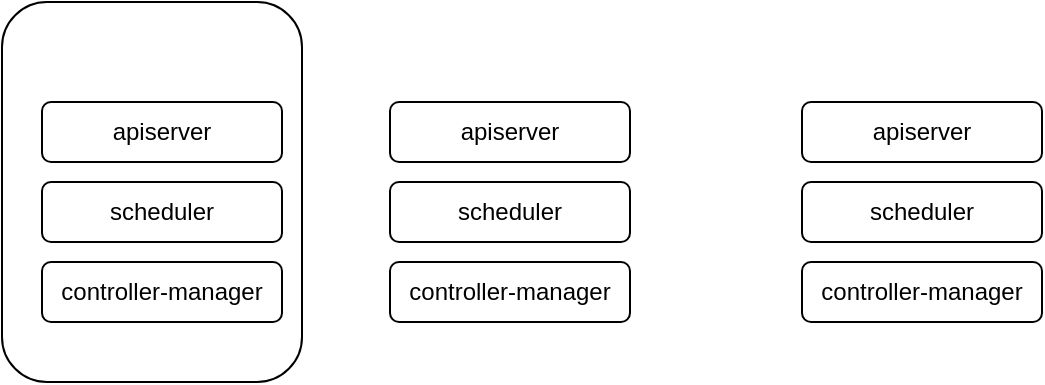 <mxfile version="13.5.7" type="github">
  <diagram id="P1mq1N7akYFhdibZ3TWp" name="Page-1">
    <mxGraphModel dx="867" dy="762" grid="1" gridSize="10" guides="1" tooltips="1" connect="1" arrows="1" fold="1" page="1" pageScale="1" pageWidth="827" pageHeight="1169" math="0" shadow="0">
      <root>
        <mxCell id="0" />
        <mxCell id="1" parent="0" />
        <mxCell id="DYGcpya1Go8vzDIOZUxl-10" value="" style="rounded=1;whiteSpace=wrap;html=1;" vertex="1" parent="1">
          <mxGeometry x="160" y="230" width="150" height="190" as="geometry" />
        </mxCell>
        <mxCell id="DYGcpya1Go8vzDIOZUxl-1" value="scheduler" style="rounded=1;whiteSpace=wrap;html=1;" vertex="1" parent="1">
          <mxGeometry x="180" y="320" width="120" height="30" as="geometry" />
        </mxCell>
        <mxCell id="DYGcpya1Go8vzDIOZUxl-2" value="controller-manager" style="rounded=1;whiteSpace=wrap;html=1;" vertex="1" parent="1">
          <mxGeometry x="180" y="360" width="120" height="30" as="geometry" />
        </mxCell>
        <mxCell id="DYGcpya1Go8vzDIOZUxl-3" value="apiserver" style="rounded=1;whiteSpace=wrap;html=1;" vertex="1" parent="1">
          <mxGeometry x="180" y="280" width="120" height="30" as="geometry" />
        </mxCell>
        <mxCell id="DYGcpya1Go8vzDIOZUxl-4" value="scheduler" style="rounded=1;whiteSpace=wrap;html=1;" vertex="1" parent="1">
          <mxGeometry x="354" y="320" width="120" height="30" as="geometry" />
        </mxCell>
        <mxCell id="DYGcpya1Go8vzDIOZUxl-5" value="controller-manager" style="rounded=1;whiteSpace=wrap;html=1;" vertex="1" parent="1">
          <mxGeometry x="354" y="360" width="120" height="30" as="geometry" />
        </mxCell>
        <mxCell id="DYGcpya1Go8vzDIOZUxl-6" value="apiserver" style="rounded=1;whiteSpace=wrap;html=1;" vertex="1" parent="1">
          <mxGeometry x="354" y="280" width="120" height="30" as="geometry" />
        </mxCell>
        <mxCell id="DYGcpya1Go8vzDIOZUxl-7" value="scheduler" style="rounded=1;whiteSpace=wrap;html=1;" vertex="1" parent="1">
          <mxGeometry x="560" y="320" width="120" height="30" as="geometry" />
        </mxCell>
        <mxCell id="DYGcpya1Go8vzDIOZUxl-8" value="controller-manager" style="rounded=1;whiteSpace=wrap;html=1;" vertex="1" parent="1">
          <mxGeometry x="560" y="360" width="120" height="30" as="geometry" />
        </mxCell>
        <mxCell id="DYGcpya1Go8vzDIOZUxl-9" value="apiserver" style="rounded=1;whiteSpace=wrap;html=1;" vertex="1" parent="1">
          <mxGeometry x="560" y="280" width="120" height="30" as="geometry" />
        </mxCell>
      </root>
    </mxGraphModel>
  </diagram>
</mxfile>
